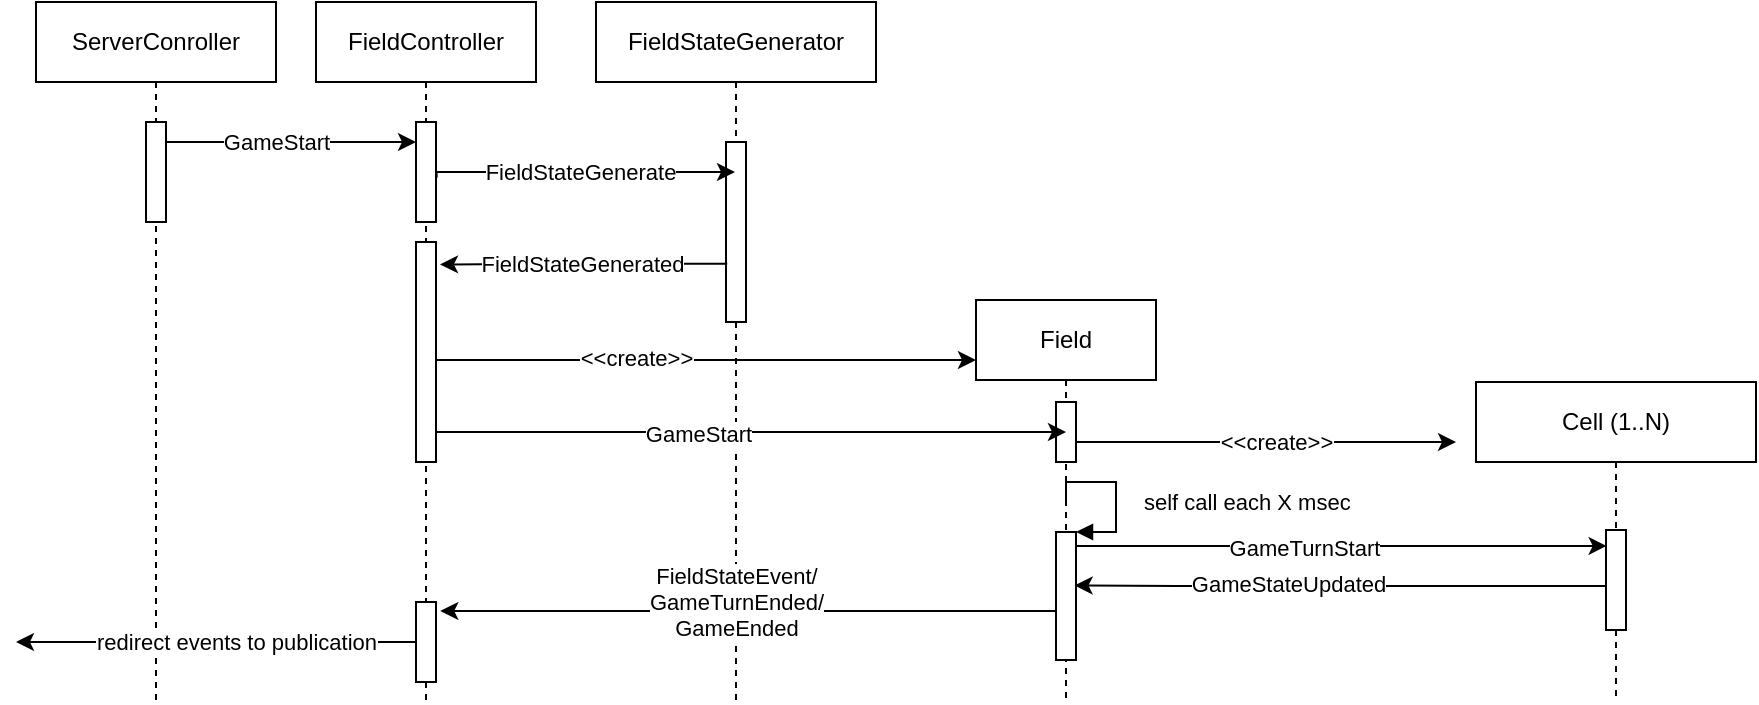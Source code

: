 <mxfile version="13.6.2" type="device"><diagram id="hmKmrg8kDx27dhFUMbB1" name="Page-1"><mxGraphModel dx="1218" dy="667" grid="1" gridSize="10" guides="1" tooltips="1" connect="1" arrows="1" fold="1" page="1" pageScale="1" pageWidth="1169" pageHeight="827" math="0" shadow="0"><root><mxCell id="0"/><mxCell id="1" parent="0"/><mxCell id="R1Av_1OV42-F5K3nojmn-7" value="FieldController" style="shape=umlLifeline;perimeter=lifelinePerimeter;whiteSpace=wrap;html=1;container=1;collapsible=0;recursiveResize=0;outlineConnect=0;" parent="1" vertex="1"><mxGeometry x="240" y="10" width="110" height="350" as="geometry"/></mxCell><mxCell id="R1Av_1OV42-F5K3nojmn-15" value="" style="html=1;points=[];perimeter=orthogonalPerimeter;" parent="R1Av_1OV42-F5K3nojmn-7" vertex="1"><mxGeometry x="50" y="60" width="10" height="50" as="geometry"/></mxCell><mxCell id="R1Av_1OV42-F5K3nojmn-28" value="" style="html=1;points=[];perimeter=orthogonalPerimeter;" parent="R1Av_1OV42-F5K3nojmn-7" vertex="1"><mxGeometry x="50" y="300" width="10" height="40" as="geometry"/></mxCell><mxCell id="V2YucHbghD3QoaP-AaV4-12" value="" style="html=1;points=[];perimeter=orthogonalPerimeter;" vertex="1" parent="R1Av_1OV42-F5K3nojmn-7"><mxGeometry x="50" y="120" width="10" height="110" as="geometry"/></mxCell><mxCell id="R1Av_1OV42-F5K3nojmn-9" value="Field" style="shape=umlLifeline;perimeter=lifelinePerimeter;whiteSpace=wrap;html=1;container=1;collapsible=0;recursiveResize=0;outlineConnect=0;" parent="1" vertex="1"><mxGeometry x="570" y="159" width="90" height="201" as="geometry"/></mxCell><mxCell id="R1Av_1OV42-F5K3nojmn-12" value="" style="html=1;points=[];perimeter=orthogonalPerimeter;" parent="R1Av_1OV42-F5K3nojmn-9" vertex="1"><mxGeometry x="40" y="51" width="10" height="30" as="geometry"/></mxCell><mxCell id="V2YucHbghD3QoaP-AaV4-32" value="" style="html=1;points=[];perimeter=orthogonalPerimeter;" vertex="1" parent="R1Av_1OV42-F5K3nojmn-9"><mxGeometry x="40" y="116" width="10" height="64" as="geometry"/></mxCell><mxCell id="V2YucHbghD3QoaP-AaV4-33" value="self call each X msec" style="edgeStyle=orthogonalEdgeStyle;html=1;align=left;spacingLeft=2;endArrow=block;rounded=0;entryX=1;entryY=0;" edge="1" target="V2YucHbghD3QoaP-AaV4-32" parent="R1Av_1OV42-F5K3nojmn-9"><mxGeometry x="0.124" y="10" relative="1" as="geometry"><mxPoint x="45" y="101" as="sourcePoint"/><Array as="points"><mxPoint x="45" y="91"/><mxPoint x="70" y="91"/><mxPoint x="70" y="116"/></Array><mxPoint as="offset"/></mxGeometry></mxCell><mxCell id="R1Av_1OV42-F5K3nojmn-10" value="&lt;div&gt;FieldStateGenerator&lt;/div&gt;" style="shape=umlLifeline;perimeter=lifelinePerimeter;whiteSpace=wrap;html=1;container=1;collapsible=0;recursiveResize=0;outlineConnect=0;" parent="1" vertex="1"><mxGeometry x="380" y="10" width="140" height="350" as="geometry"/></mxCell><mxCell id="R1Av_1OV42-F5K3nojmn-16" value="" style="html=1;points=[];perimeter=orthogonalPerimeter;" parent="R1Av_1OV42-F5K3nojmn-10" vertex="1"><mxGeometry x="65" y="70" width="10" height="90" as="geometry"/></mxCell><mxCell id="R1Av_1OV42-F5K3nojmn-11" value="Cell (1..N)" style="shape=umlLifeline;perimeter=lifelinePerimeter;whiteSpace=wrap;html=1;container=1;collapsible=0;recursiveResize=0;outlineConnect=0;" parent="1" vertex="1"><mxGeometry x="820" y="200" width="140" height="160" as="geometry"/></mxCell><mxCell id="R1Av_1OV42-F5K3nojmn-26" value="" style="html=1;points=[];perimeter=orthogonalPerimeter;" parent="R1Av_1OV42-F5K3nojmn-11" vertex="1"><mxGeometry x="65" y="74" width="10" height="50" as="geometry"/></mxCell><mxCell id="V2YucHbghD3QoaP-AaV4-1" value="ServerConroller" style="shape=umlLifeline;perimeter=lifelinePerimeter;whiteSpace=wrap;html=1;container=1;collapsible=0;recursiveResize=0;outlineConnect=0;" vertex="1" parent="1"><mxGeometry x="100" y="10" width="120" height="350" as="geometry"/></mxCell><mxCell id="V2YucHbghD3QoaP-AaV4-2" value="" style="html=1;points=[];perimeter=orthogonalPerimeter;" vertex="1" parent="V2YucHbghD3QoaP-AaV4-1"><mxGeometry x="55" y="60" width="10" height="50" as="geometry"/></mxCell><mxCell id="V2YucHbghD3QoaP-AaV4-4" style="edgeStyle=orthogonalEdgeStyle;rounded=0;orthogonalLoop=1;jettySize=auto;html=1;" edge="1" parent="1" source="V2YucHbghD3QoaP-AaV4-2" target="R1Av_1OV42-F5K3nojmn-15"><mxGeometry relative="1" as="geometry"><Array as="points"><mxPoint x="190" y="80"/><mxPoint x="190" y="80"/></Array></mxGeometry></mxCell><mxCell id="V2YucHbghD3QoaP-AaV4-5" value="GameStart" style="edgeLabel;html=1;align=center;verticalAlign=middle;resizable=0;points=[];" vertex="1" connectable="0" parent="V2YucHbghD3QoaP-AaV4-4"><mxGeometry x="0.2" y="-1" relative="1" as="geometry"><mxPoint x="-20" y="-1" as="offset"/></mxGeometry></mxCell><mxCell id="V2YucHbghD3QoaP-AaV4-6" style="edgeStyle=orthogonalEdgeStyle;rounded=0;orthogonalLoop=1;jettySize=auto;html=1;entryX=0.45;entryY=0.167;entryDx=0;entryDy=0;entryPerimeter=0;exitX=1.033;exitY=0.557;exitDx=0;exitDy=0;exitPerimeter=0;" edge="1" parent="1" source="R1Av_1OV42-F5K3nojmn-15" target="R1Av_1OV42-F5K3nojmn-16"><mxGeometry relative="1" as="geometry"><mxPoint x="310" y="95" as="sourcePoint"/><mxPoint x="440" y="95" as="targetPoint"/><Array as="points"><mxPoint x="300" y="95"/></Array></mxGeometry></mxCell><mxCell id="V2YucHbghD3QoaP-AaV4-7" value="FieldStateGenerate" style="edgeLabel;html=1;align=center;verticalAlign=middle;resizable=0;points=[];" vertex="1" connectable="0" parent="V2YucHbghD3QoaP-AaV4-6"><mxGeometry x="-0.253" y="-2" relative="1" as="geometry"><mxPoint x="17.5" y="-2.03" as="offset"/></mxGeometry></mxCell><mxCell id="V2YucHbghD3QoaP-AaV4-8" style="edgeStyle=orthogonalEdgeStyle;rounded=0;orthogonalLoop=1;jettySize=auto;html=1;exitX=0.061;exitY=0.677;exitDx=0;exitDy=0;exitPerimeter=0;entryX=1.2;entryY=0.102;entryDx=0;entryDy=0;entryPerimeter=0;" edge="1" parent="1" source="R1Av_1OV42-F5K3nojmn-16" target="V2YucHbghD3QoaP-AaV4-12"><mxGeometry relative="1" as="geometry"><mxPoint x="310" y="144" as="targetPoint"/><Array as="points"/></mxGeometry></mxCell><mxCell id="V2YucHbghD3QoaP-AaV4-9" value="FieldStateGenerated" style="edgeLabel;html=1;align=center;verticalAlign=middle;resizable=0;points=[];" vertex="1" connectable="0" parent="V2YucHbghD3QoaP-AaV4-8"><mxGeometry x="0.167" y="-3" relative="1" as="geometry"><mxPoint x="10.5" y="3.0" as="offset"/></mxGeometry></mxCell><mxCell id="V2YucHbghD3QoaP-AaV4-13" style="edgeStyle=orthogonalEdgeStyle;rounded=0;orthogonalLoop=1;jettySize=auto;html=1;" edge="1" parent="1" source="V2YucHbghD3QoaP-AaV4-12"><mxGeometry relative="1" as="geometry"><mxPoint x="570" y="189" as="targetPoint"/><Array as="points"><mxPoint x="400" y="189"/><mxPoint x="400" y="189"/></Array></mxGeometry></mxCell><mxCell id="V2YucHbghD3QoaP-AaV4-14" value="&amp;lt;&amp;lt;create&amp;gt;&amp;gt;" style="edgeLabel;html=1;align=center;verticalAlign=middle;resizable=0;points=[];" vertex="1" connectable="0" parent="V2YucHbghD3QoaP-AaV4-13"><mxGeometry x="-0.289" y="1" relative="1" as="geometry"><mxPoint x="4" as="offset"/></mxGeometry></mxCell><mxCell id="V2YucHbghD3QoaP-AaV4-15" style="edgeStyle=orthogonalEdgeStyle;rounded=0;orthogonalLoop=1;jettySize=auto;html=1;" edge="1" parent="1" source="V2YucHbghD3QoaP-AaV4-12"><mxGeometry relative="1" as="geometry"><mxPoint x="615" y="225" as="targetPoint"/><Array as="points"><mxPoint x="440" y="225"/><mxPoint x="440" y="225"/></Array></mxGeometry></mxCell><mxCell id="V2YucHbghD3QoaP-AaV4-16" value="GameStart" style="edgeLabel;html=1;align=center;verticalAlign=middle;resizable=0;points=[];" vertex="1" connectable="0" parent="V2YucHbghD3QoaP-AaV4-15"><mxGeometry x="-0.111" y="-9" relative="1" as="geometry"><mxPoint x="-9" y="-8" as="offset"/></mxGeometry></mxCell><mxCell id="V2YucHbghD3QoaP-AaV4-17" style="edgeStyle=orthogonalEdgeStyle;rounded=0;orthogonalLoop=1;jettySize=auto;html=1;" edge="1" parent="1" source="R1Av_1OV42-F5K3nojmn-12"><mxGeometry relative="1" as="geometry"><mxPoint x="810" y="230" as="targetPoint"/><Array as="points"><mxPoint x="810" y="230"/></Array></mxGeometry></mxCell><mxCell id="V2YucHbghD3QoaP-AaV4-24" value="&amp;lt;&amp;lt;create&amp;gt;&amp;gt;" style="edgeLabel;html=1;align=center;verticalAlign=middle;resizable=0;points=[];" vertex="1" connectable="0" parent="V2YucHbghD3QoaP-AaV4-17"><mxGeometry x="0.789" y="-51" relative="1" as="geometry"><mxPoint x="-70" y="-51" as="offset"/></mxGeometry></mxCell><mxCell id="V2YucHbghD3QoaP-AaV4-26" style="edgeStyle=orthogonalEdgeStyle;rounded=0;orthogonalLoop=1;jettySize=auto;html=1;entryX=0.031;entryY=0.159;entryDx=0;entryDy=0;entryPerimeter=0;" edge="1" parent="1" target="R1Av_1OV42-F5K3nojmn-26"><mxGeometry relative="1" as="geometry"><mxPoint x="620" y="282" as="sourcePoint"/><Array as="points"><mxPoint x="680" y="282"/><mxPoint x="680" y="282"/></Array></mxGeometry></mxCell><mxCell id="V2YucHbghD3QoaP-AaV4-27" value="GameTurnStart" style="edgeLabel;html=1;align=center;verticalAlign=middle;resizable=0;points=[];" vertex="1" connectable="0" parent="V2YucHbghD3QoaP-AaV4-26"><mxGeometry x="-0.144" y="-1" relative="1" as="geometry"><mxPoint as="offset"/></mxGeometry></mxCell><mxCell id="V2YucHbghD3QoaP-AaV4-28" style="edgeStyle=orthogonalEdgeStyle;rounded=0;orthogonalLoop=1;jettySize=auto;html=1;entryX=0.929;entryY=0.417;entryDx=0;entryDy=0;entryPerimeter=0;" edge="1" parent="1" source="R1Av_1OV42-F5K3nojmn-26" target="V2YucHbghD3QoaP-AaV4-32"><mxGeometry relative="1" as="geometry"><mxPoint x="760" y="350" as="targetPoint"/><Array as="points"><mxPoint x="670" y="302"/><mxPoint x="670" y="302"/></Array></mxGeometry></mxCell><mxCell id="V2YucHbghD3QoaP-AaV4-29" value="GameStateUpdated" style="edgeLabel;html=1;align=center;verticalAlign=middle;resizable=0;points=[];" vertex="1" connectable="0" parent="V2YucHbghD3QoaP-AaV4-28"><mxGeometry x="0.201" y="-1" relative="1" as="geometry"><mxPoint as="offset"/></mxGeometry></mxCell><mxCell id="V2YucHbghD3QoaP-AaV4-35" style="edgeStyle=orthogonalEdgeStyle;rounded=0;orthogonalLoop=1;jettySize=auto;html=1;entryX=1.214;entryY=0.112;entryDx=0;entryDy=0;entryPerimeter=0;" edge="1" parent="1" source="V2YucHbghD3QoaP-AaV4-32" target="R1Av_1OV42-F5K3nojmn-28"><mxGeometry relative="1" as="geometry"><Array as="points"><mxPoint x="455" y="314"/></Array></mxGeometry></mxCell><mxCell id="V2YucHbghD3QoaP-AaV4-36" value="&lt;div&gt;FieldStateEvent/&lt;/div&gt;&lt;div&gt;GameTurnEnded/&lt;/div&gt;&lt;div&gt;GameEnded&lt;br&gt;&lt;/div&gt;" style="edgeLabel;html=1;align=center;verticalAlign=middle;resizable=0;points=[];" vertex="1" connectable="0" parent="V2YucHbghD3QoaP-AaV4-35"><mxGeometry x="-0.169" y="1" relative="1" as="geometry"><mxPoint x="-32" y="-5.51" as="offset"/></mxGeometry></mxCell><mxCell id="V2YucHbghD3QoaP-AaV4-38" style="edgeStyle=orthogonalEdgeStyle;rounded=0;orthogonalLoop=1;jettySize=auto;html=1;" edge="1" parent="1" source="R1Av_1OV42-F5K3nojmn-28"><mxGeometry relative="1" as="geometry"><mxPoint x="90" y="330" as="targetPoint"/></mxGeometry></mxCell><mxCell id="V2YucHbghD3QoaP-AaV4-39" value="redirect events to publication" style="edgeLabel;html=1;align=center;verticalAlign=middle;resizable=0;points=[];" vertex="1" connectable="0" parent="V2YucHbghD3QoaP-AaV4-38"><mxGeometry x="-0.247" y="3" relative="1" as="geometry"><mxPoint x="-14.57" y="-3" as="offset"/></mxGeometry></mxCell></root></mxGraphModel></diagram></mxfile>